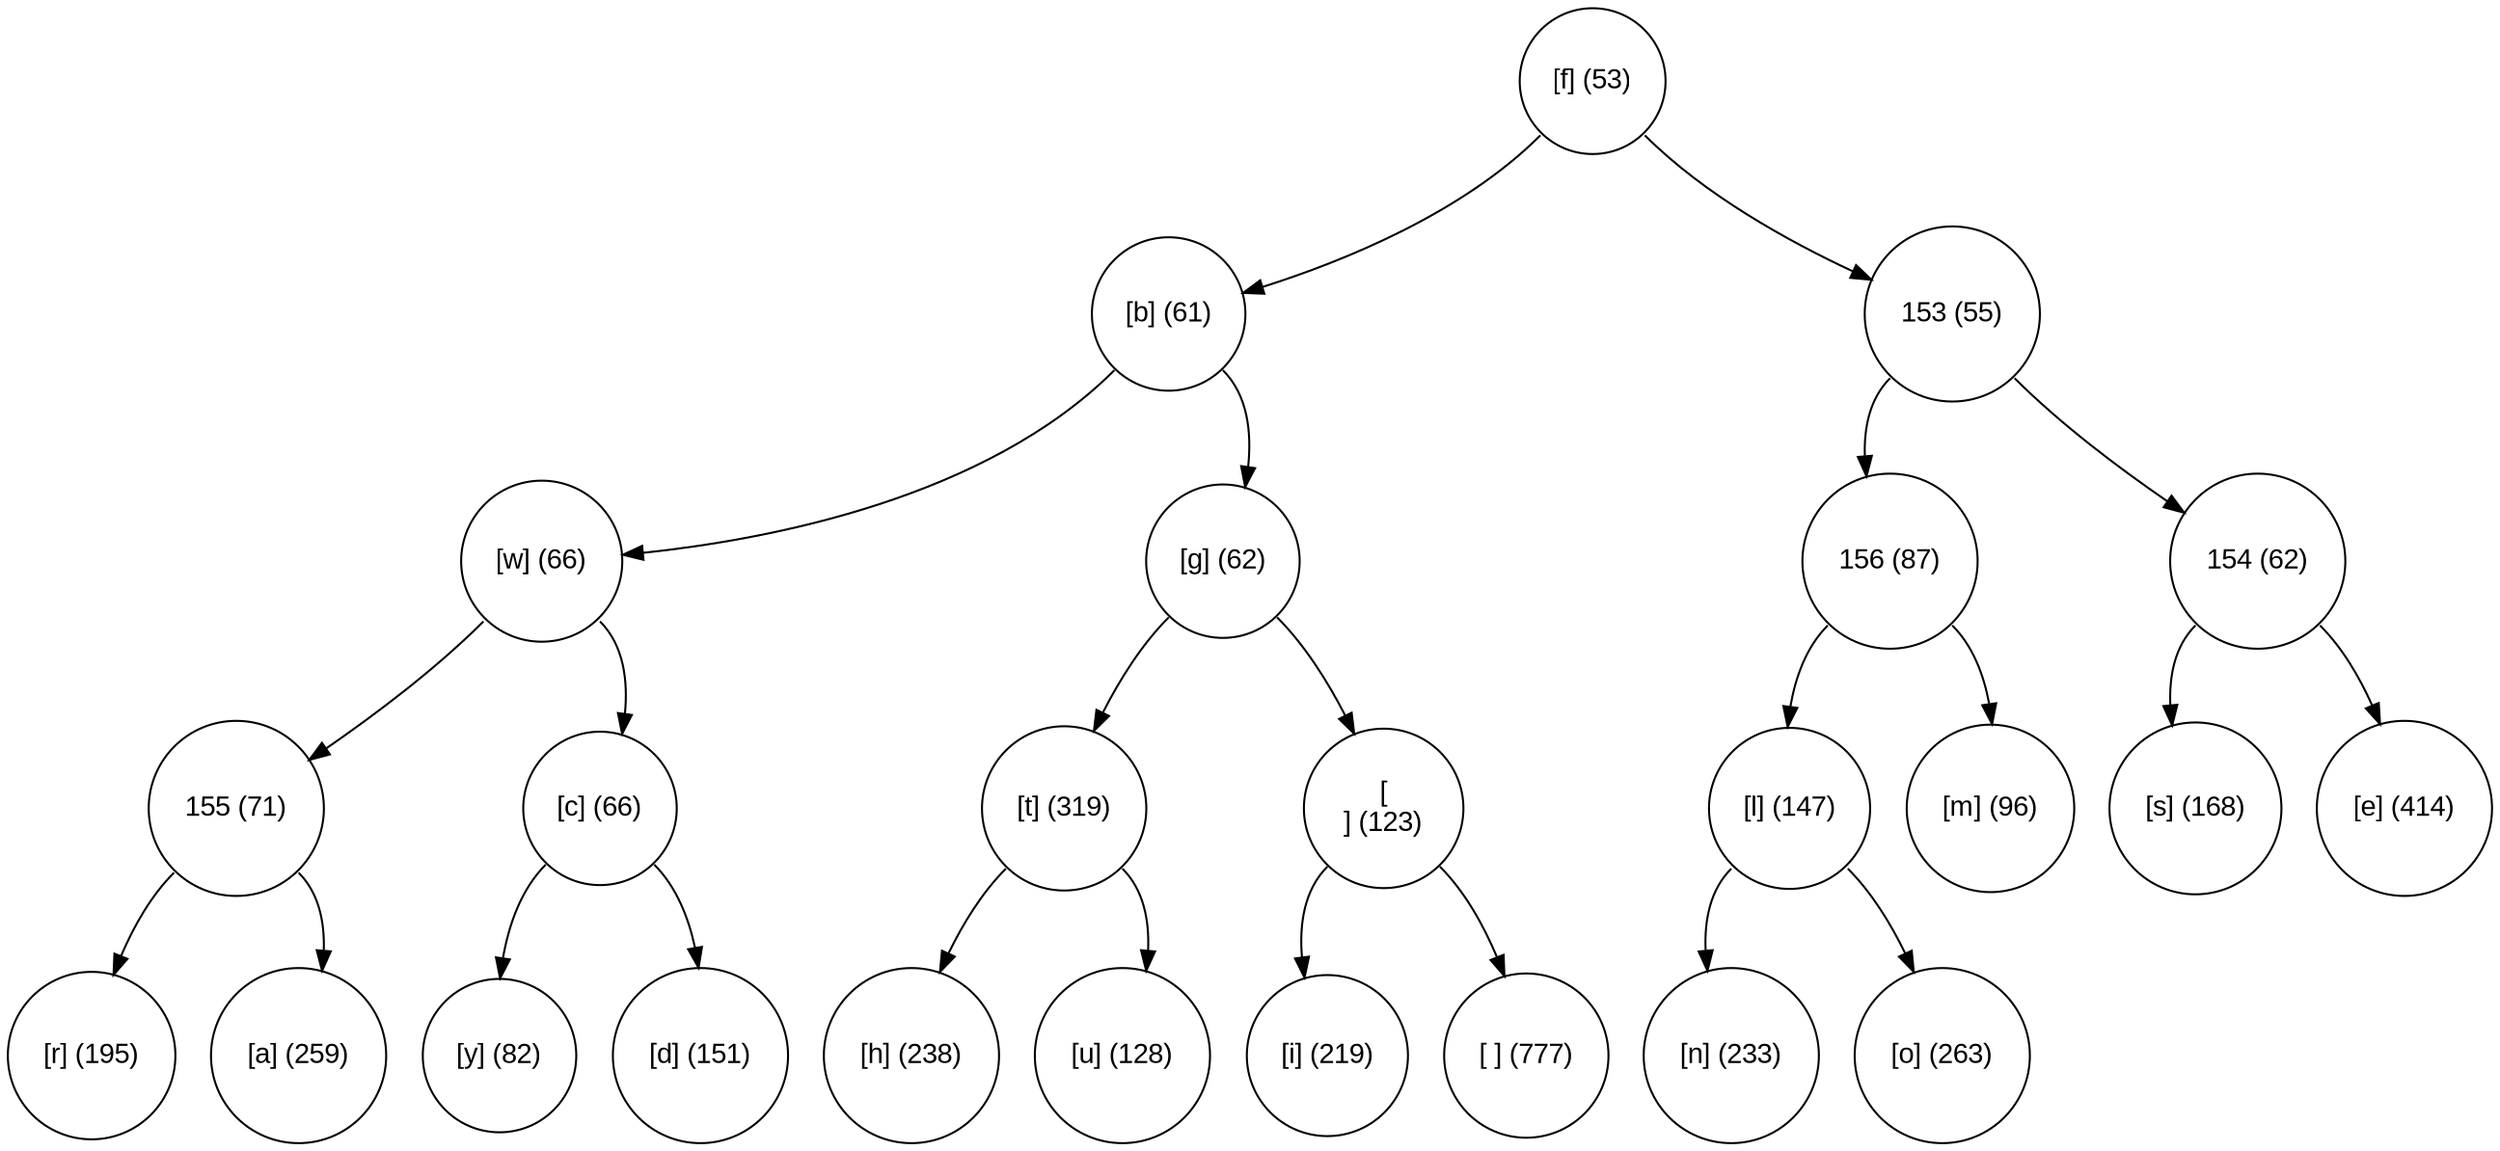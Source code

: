 digraph move_down {
	node [fontname="Arial", shape="circle", width=0.5]; 

	0 [label = "[f] (53)"];
	0:sw -> 1;
	1 [label = "[b] (61)"];
	1:sw -> 3;
	3 [label = "[w] (66)"];
	3:sw -> 7;
	7 [label = "155 (71)"];
	7:sw -> 15;
	15 [label = "[r] (195)"];
	7:se -> 16;
	16 [label = "[a] (259)"];
	3:se -> 8;
	8 [label = "[c] (66)"];
	8:sw -> 17;
	17 [label = "[y] (82)"];
	8:se -> 18;
	18 [label = "[d] (151)"];
	1:se -> 4;
	4 [label = "[g] (62)"];
	4:sw -> 9;
	9 [label = "[t] (319)"];
	9:sw -> 19;
	19 [label = "[h] (238)"];
	9:se -> 20;
	20 [label = "[u] (128)"];
	4:se -> 10;
	10 [label = "[
] (123)"];
	10:sw -> 21;
	21 [label = "[i] (219)"];
	10:se -> 22;
	22 [label = "[ ] (777)"];
	0:se -> 2;
	2 [label = "153 (55)"];
	2:sw -> 5;
	5 [label = "156 (87)"];
	5:sw -> 11;
	11 [label = "[l] (147)"];
	11:sw -> 23;
	23 [label = "[n] (233)"];
	11:se -> 24;
	24 [label = "[o] (263)"];
	5:se -> 12;
	12 [label = "[m] (96)"];
	2:se -> 6;
	6 [label = "154 (62)"];
	6:sw -> 13;
	13 [label = "[s] (168)"];
	6:se -> 14;
	14 [label = "[e] (414)"];
}
